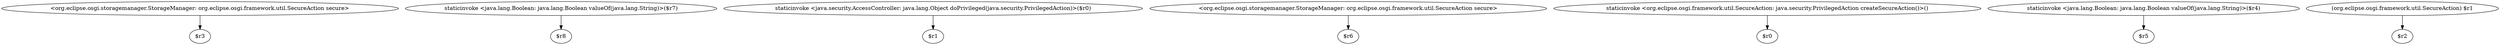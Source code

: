 digraph g {
0[label="<org.eclipse.osgi.storagemanager.StorageManager: org.eclipse.osgi.framework.util.SecureAction secure>"]
1[label="$r3"]
0->1[label=""]
2[label="staticinvoke <java.lang.Boolean: java.lang.Boolean valueOf(java.lang.String)>($r7)"]
3[label="$r8"]
2->3[label=""]
4[label="staticinvoke <java.security.AccessController: java.lang.Object doPrivileged(java.security.PrivilegedAction)>($r0)"]
5[label="$r1"]
4->5[label=""]
6[label="<org.eclipse.osgi.storagemanager.StorageManager: org.eclipse.osgi.framework.util.SecureAction secure>"]
7[label="$r6"]
6->7[label=""]
8[label="staticinvoke <org.eclipse.osgi.framework.util.SecureAction: java.security.PrivilegedAction createSecureAction()>()"]
9[label="$r0"]
8->9[label=""]
10[label="staticinvoke <java.lang.Boolean: java.lang.Boolean valueOf(java.lang.String)>($r4)"]
11[label="$r5"]
10->11[label=""]
12[label="(org.eclipse.osgi.framework.util.SecureAction) $r1"]
13[label="$r2"]
12->13[label=""]
}